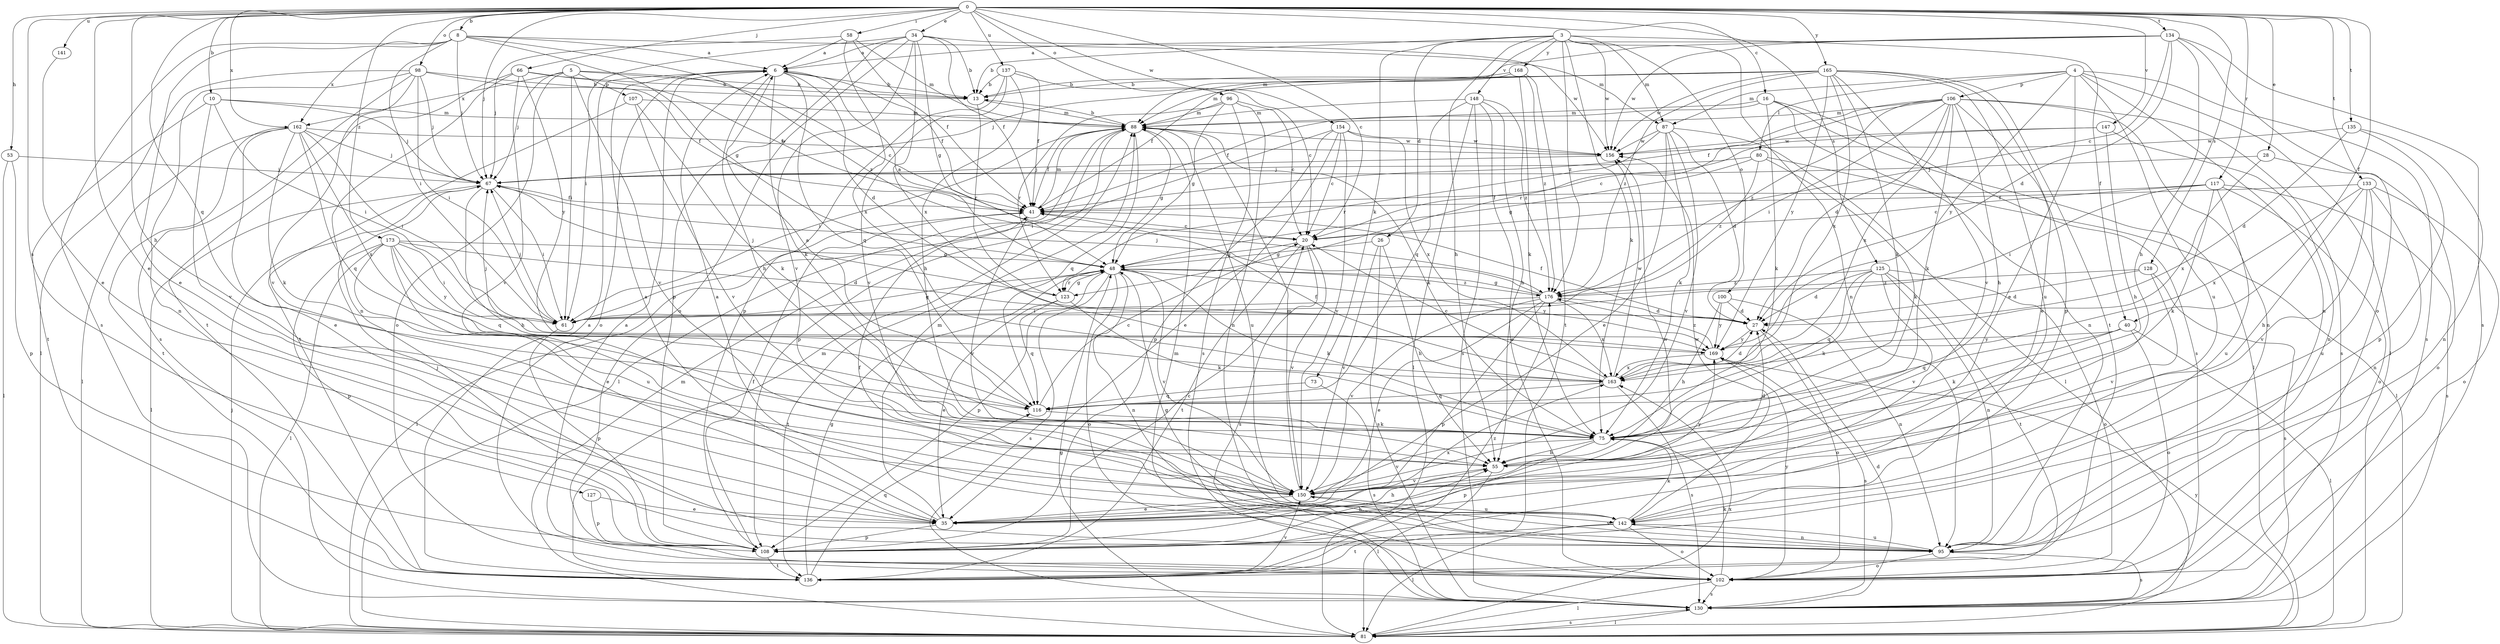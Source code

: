 strict digraph  {
0;
3;
4;
5;
6;
8;
10;
13;
16;
20;
26;
27;
28;
34;
35;
40;
41;
48;
53;
55;
58;
61;
66;
67;
73;
75;
80;
81;
87;
88;
95;
96;
98;
100;
102;
106;
107;
108;
116;
117;
123;
125;
127;
128;
130;
133;
134;
135;
136;
137;
141;
142;
147;
148;
150;
154;
156;
162;
163;
165;
168;
169;
173;
176;
0 -> 8  [label=b];
0 -> 10  [label=b];
0 -> 16  [label=c];
0 -> 20  [label=c];
0 -> 28  [label=e];
0 -> 34  [label=e];
0 -> 35  [label=e];
0 -> 40  [label=f];
0 -> 53  [label=h];
0 -> 55  [label=h];
0 -> 58  [label=i];
0 -> 66  [label=j];
0 -> 67  [label=j];
0 -> 96  [label=o];
0 -> 98  [label=o];
0 -> 116  [label=q];
0 -> 117  [label=r];
0 -> 125  [label=s];
0 -> 127  [label=s];
0 -> 128  [label=s];
0 -> 133  [label=t];
0 -> 134  [label=t];
0 -> 135  [label=t];
0 -> 137  [label=u];
0 -> 141  [label=u];
0 -> 147  [label=v];
0 -> 154  [label=w];
0 -> 162  [label=x];
0 -> 165  [label=y];
0 -> 173  [label=z];
3 -> 13  [label=b];
3 -> 26  [label=d];
3 -> 40  [label=f];
3 -> 55  [label=h];
3 -> 73  [label=k];
3 -> 75  [label=k];
3 -> 87  [label=m];
3 -> 95  [label=n];
3 -> 100  [label=o];
3 -> 148  [label=v];
3 -> 156  [label=w];
3 -> 168  [label=y];
3 -> 176  [label=z];
4 -> 35  [label=e];
4 -> 80  [label=l];
4 -> 81  [label=l];
4 -> 87  [label=m];
4 -> 95  [label=n];
4 -> 106  [label=p];
4 -> 130  [label=s];
4 -> 142  [label=u];
4 -> 169  [label=y];
5 -> 13  [label=b];
5 -> 20  [label=c];
5 -> 61  [label=i];
5 -> 67  [label=j];
5 -> 102  [label=o];
5 -> 107  [label=p];
5 -> 150  [label=v];
5 -> 162  [label=x];
6 -> 13  [label=b];
6 -> 27  [label=d];
6 -> 41  [label=f];
6 -> 55  [label=h];
6 -> 75  [label=k];
6 -> 102  [label=o];
6 -> 116  [label=q];
8 -> 6  [label=a];
8 -> 35  [label=e];
8 -> 48  [label=g];
8 -> 61  [label=i];
8 -> 67  [label=j];
8 -> 87  [label=m];
8 -> 130  [label=s];
8 -> 162  [label=x];
8 -> 176  [label=z];
10 -> 61  [label=i];
10 -> 67  [label=j];
10 -> 88  [label=m];
10 -> 136  [label=t];
10 -> 150  [label=v];
13 -> 88  [label=m];
13 -> 123  [label=r];
16 -> 41  [label=f];
16 -> 75  [label=k];
16 -> 81  [label=l];
16 -> 88  [label=m];
16 -> 95  [label=n];
16 -> 130  [label=s];
20 -> 48  [label=g];
20 -> 130  [label=s];
20 -> 136  [label=t];
20 -> 150  [label=v];
26 -> 48  [label=g];
26 -> 55  [label=h];
26 -> 130  [label=s];
26 -> 150  [label=v];
27 -> 41  [label=f];
27 -> 102  [label=o];
27 -> 169  [label=y];
28 -> 67  [label=j];
28 -> 102  [label=o];
28 -> 163  [label=x];
34 -> 6  [label=a];
34 -> 13  [label=b];
34 -> 41  [label=f];
34 -> 48  [label=g];
34 -> 61  [label=i];
34 -> 102  [label=o];
34 -> 108  [label=p];
34 -> 150  [label=v];
34 -> 156  [label=w];
34 -> 163  [label=x];
35 -> 6  [label=a];
35 -> 55  [label=h];
35 -> 88  [label=m];
35 -> 108  [label=p];
35 -> 156  [label=w];
35 -> 163  [label=x];
40 -> 75  [label=k];
40 -> 81  [label=l];
40 -> 102  [label=o];
40 -> 116  [label=q];
40 -> 169  [label=y];
41 -> 20  [label=c];
41 -> 81  [label=l];
41 -> 88  [label=m];
41 -> 150  [label=v];
48 -> 6  [label=a];
48 -> 75  [label=k];
48 -> 95  [label=n];
48 -> 102  [label=o];
48 -> 108  [label=p];
48 -> 123  [label=r];
48 -> 130  [label=s];
48 -> 136  [label=t];
48 -> 150  [label=v];
48 -> 169  [label=y];
48 -> 176  [label=z];
53 -> 67  [label=j];
53 -> 81  [label=l];
53 -> 108  [label=p];
55 -> 27  [label=d];
55 -> 81  [label=l];
55 -> 150  [label=v];
58 -> 6  [label=a];
58 -> 41  [label=f];
58 -> 67  [label=j];
58 -> 88  [label=m];
58 -> 163  [label=x];
61 -> 48  [label=g];
61 -> 67  [label=j];
61 -> 108  [label=p];
66 -> 13  [label=b];
66 -> 41  [label=f];
66 -> 95  [label=n];
66 -> 136  [label=t];
66 -> 150  [label=v];
66 -> 169  [label=y];
67 -> 41  [label=f];
67 -> 55  [label=h];
67 -> 61  [label=i];
67 -> 81  [label=l];
73 -> 116  [label=q];
73 -> 130  [label=s];
75 -> 55  [label=h];
75 -> 108  [label=p];
75 -> 150  [label=v];
80 -> 48  [label=g];
80 -> 67  [label=j];
80 -> 75  [label=k];
80 -> 81  [label=l];
80 -> 176  [label=z];
81 -> 48  [label=g];
81 -> 67  [label=j];
81 -> 88  [label=m];
81 -> 130  [label=s];
81 -> 163  [label=x];
81 -> 169  [label=y];
87 -> 27  [label=d];
87 -> 35  [label=e];
87 -> 75  [label=k];
87 -> 81  [label=l];
87 -> 123  [label=r];
87 -> 150  [label=v];
87 -> 156  [label=w];
88 -> 13  [label=b];
88 -> 41  [label=f];
88 -> 48  [label=g];
88 -> 61  [label=i];
88 -> 75  [label=k];
88 -> 81  [label=l];
88 -> 108  [label=p];
88 -> 116  [label=q];
88 -> 142  [label=u];
88 -> 156  [label=w];
95 -> 48  [label=g];
95 -> 102  [label=o];
95 -> 130  [label=s];
95 -> 142  [label=u];
95 -> 150  [label=v];
96 -> 20  [label=c];
96 -> 48  [label=g];
96 -> 88  [label=m];
96 -> 95  [label=n];
96 -> 123  [label=r];
96 -> 130  [label=s];
98 -> 13  [label=b];
98 -> 41  [label=f];
98 -> 61  [label=i];
98 -> 67  [label=j];
98 -> 81  [label=l];
98 -> 95  [label=n];
98 -> 130  [label=s];
98 -> 150  [label=v];
100 -> 27  [label=d];
100 -> 55  [label=h];
100 -> 95  [label=n];
100 -> 169  [label=y];
102 -> 6  [label=a];
102 -> 75  [label=k];
102 -> 81  [label=l];
102 -> 88  [label=m];
102 -> 130  [label=s];
102 -> 169  [label=y];
106 -> 27  [label=d];
106 -> 35  [label=e];
106 -> 41  [label=f];
106 -> 55  [label=h];
106 -> 61  [label=i];
106 -> 75  [label=k];
106 -> 88  [label=m];
106 -> 95  [label=n];
106 -> 123  [label=r];
106 -> 130  [label=s];
106 -> 163  [label=x];
106 -> 176  [label=z];
107 -> 75  [label=k];
107 -> 88  [label=m];
107 -> 136  [label=t];
107 -> 150  [label=v];
108 -> 20  [label=c];
108 -> 41  [label=f];
108 -> 55  [label=h];
108 -> 67  [label=j];
108 -> 136  [label=t];
116 -> 6  [label=a];
116 -> 20  [label=c];
116 -> 75  [label=k];
117 -> 20  [label=c];
117 -> 41  [label=f];
117 -> 61  [label=i];
117 -> 75  [label=k];
117 -> 102  [label=o];
117 -> 130  [label=s];
117 -> 142  [label=u];
123 -> 35  [label=e];
123 -> 48  [label=g];
123 -> 67  [label=j];
123 -> 75  [label=k];
123 -> 116  [label=q];
125 -> 27  [label=d];
125 -> 75  [label=k];
125 -> 95  [label=n];
125 -> 102  [label=o];
125 -> 116  [label=q];
125 -> 136  [label=t];
125 -> 150  [label=v];
125 -> 176  [label=z];
127 -> 35  [label=e];
127 -> 108  [label=p];
128 -> 27  [label=d];
128 -> 130  [label=s];
128 -> 150  [label=v];
128 -> 176  [label=z];
130 -> 27  [label=d];
130 -> 81  [label=l];
133 -> 41  [label=f];
133 -> 55  [label=h];
133 -> 95  [label=n];
133 -> 102  [label=o];
133 -> 142  [label=u];
133 -> 150  [label=v];
133 -> 163  [label=x];
134 -> 6  [label=a];
134 -> 20  [label=c];
134 -> 27  [label=d];
134 -> 55  [label=h];
134 -> 88  [label=m];
134 -> 102  [label=o];
134 -> 130  [label=s];
134 -> 156  [label=w];
135 -> 27  [label=d];
135 -> 95  [label=n];
135 -> 108  [label=p];
135 -> 156  [label=w];
136 -> 6  [label=a];
136 -> 48  [label=g];
136 -> 88  [label=m];
136 -> 116  [label=q];
136 -> 150  [label=v];
136 -> 176  [label=z];
137 -> 13  [label=b];
137 -> 20  [label=c];
137 -> 41  [label=f];
137 -> 55  [label=h];
137 -> 108  [label=p];
137 -> 150  [label=v];
141 -> 35  [label=e];
142 -> 6  [label=a];
142 -> 41  [label=f];
142 -> 75  [label=k];
142 -> 81  [label=l];
142 -> 95  [label=n];
142 -> 102  [label=o];
142 -> 136  [label=t];
142 -> 156  [label=w];
147 -> 20  [label=c];
147 -> 55  [label=h];
147 -> 95  [label=n];
147 -> 156  [label=w];
148 -> 55  [label=h];
148 -> 81  [label=l];
148 -> 88  [label=m];
148 -> 102  [label=o];
148 -> 116  [label=q];
148 -> 130  [label=s];
148 -> 176  [label=z];
150 -> 35  [label=e];
150 -> 88  [label=m];
150 -> 142  [label=u];
150 -> 169  [label=y];
154 -> 20  [label=c];
154 -> 35  [label=e];
154 -> 61  [label=i];
154 -> 108  [label=p];
154 -> 150  [label=v];
154 -> 156  [label=w];
154 -> 163  [label=x];
156 -> 67  [label=j];
162 -> 35  [label=e];
162 -> 61  [label=i];
162 -> 67  [label=j];
162 -> 75  [label=k];
162 -> 81  [label=l];
162 -> 116  [label=q];
162 -> 136  [label=t];
162 -> 156  [label=w];
162 -> 163  [label=x];
163 -> 20  [label=c];
163 -> 27  [label=d];
163 -> 41  [label=f];
163 -> 116  [label=q];
163 -> 130  [label=s];
163 -> 156  [label=w];
165 -> 13  [label=b];
165 -> 67  [label=j];
165 -> 75  [label=k];
165 -> 88  [label=m];
165 -> 108  [label=p];
165 -> 136  [label=t];
165 -> 142  [label=u];
165 -> 150  [label=v];
165 -> 156  [label=w];
165 -> 163  [label=x];
165 -> 169  [label=y];
165 -> 176  [label=z];
168 -> 13  [label=b];
168 -> 41  [label=f];
168 -> 75  [label=k];
168 -> 136  [label=t];
168 -> 176  [label=z];
169 -> 67  [label=j];
169 -> 130  [label=s];
169 -> 163  [label=x];
169 -> 176  [label=z];
173 -> 27  [label=d];
173 -> 35  [label=e];
173 -> 48  [label=g];
173 -> 61  [label=i];
173 -> 81  [label=l];
173 -> 108  [label=p];
173 -> 116  [label=q];
173 -> 142  [label=u];
173 -> 169  [label=y];
176 -> 27  [label=d];
176 -> 35  [label=e];
176 -> 48  [label=g];
176 -> 61  [label=i];
176 -> 67  [label=j];
176 -> 108  [label=p];
176 -> 150  [label=v];
176 -> 163  [label=x];
}
